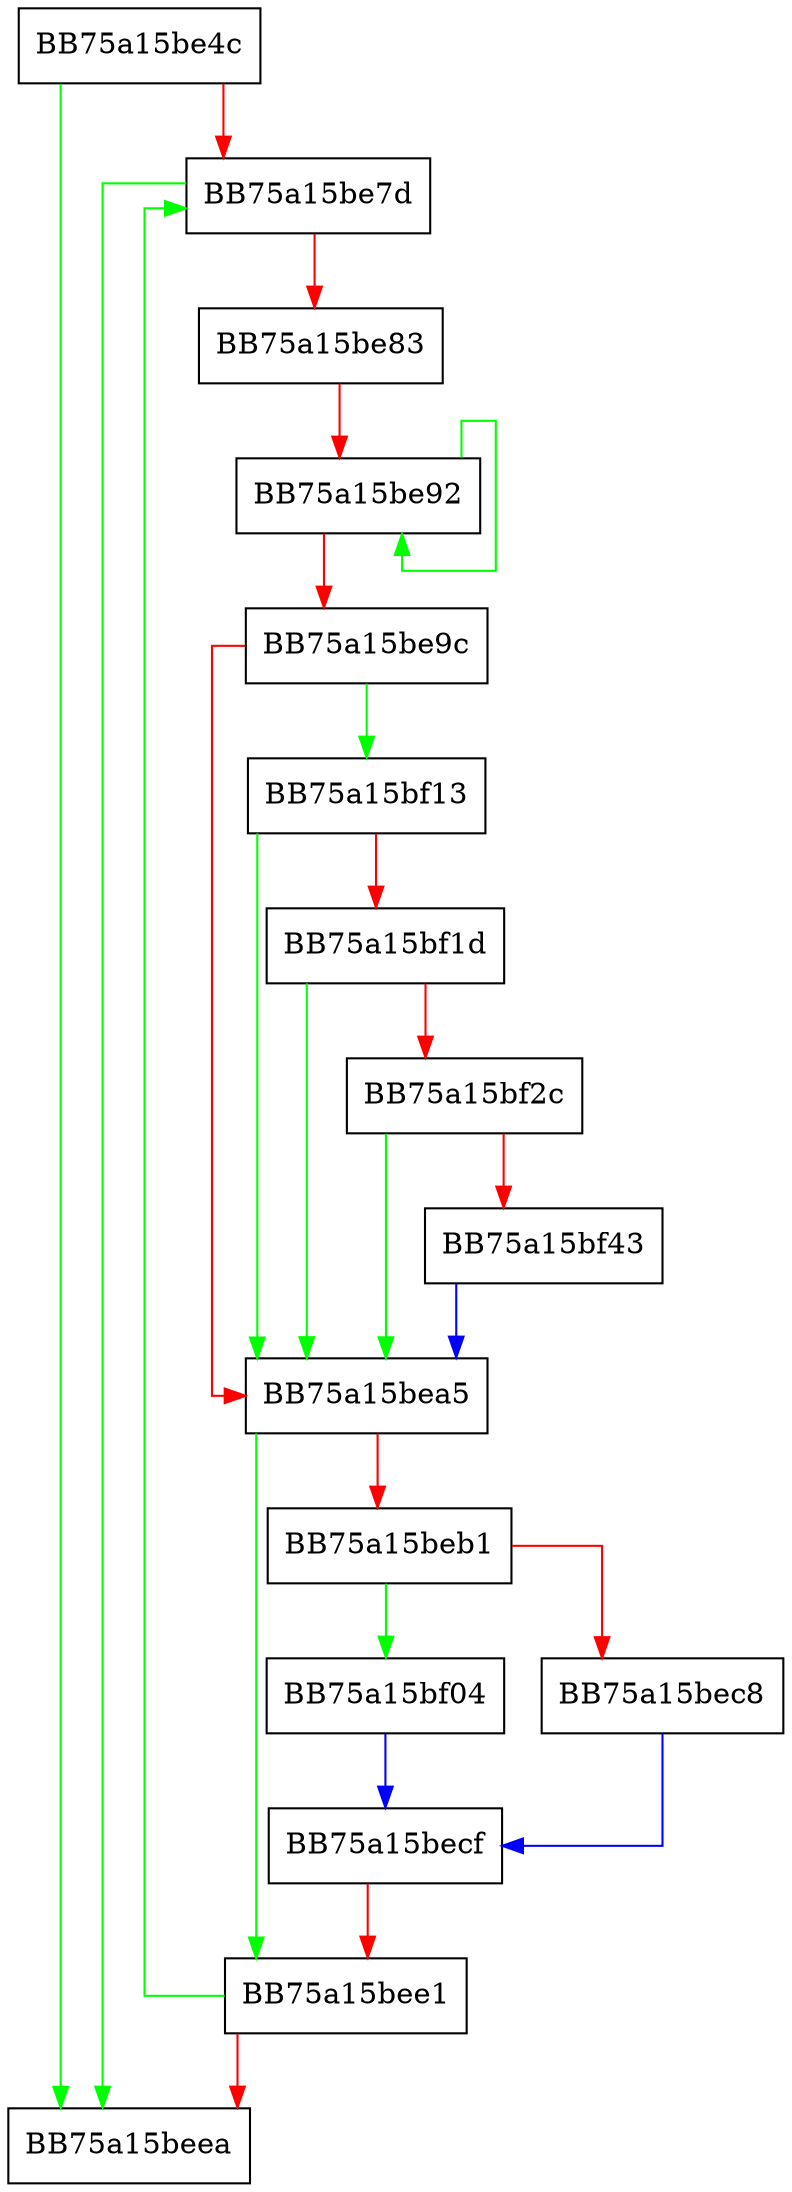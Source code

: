 digraph GetMultiStringCRC {
  node [shape="box"];
  graph [splines=ortho];
  BB75a15be4c -> BB75a15beea [color="green"];
  BB75a15be4c -> BB75a15be7d [color="red"];
  BB75a15be7d -> BB75a15beea [color="green"];
  BB75a15be7d -> BB75a15be83 [color="red"];
  BB75a15be83 -> BB75a15be92 [color="red"];
  BB75a15be92 -> BB75a15be92 [color="green"];
  BB75a15be92 -> BB75a15be9c [color="red"];
  BB75a15be9c -> BB75a15bf13 [color="green"];
  BB75a15be9c -> BB75a15bea5 [color="red"];
  BB75a15bea5 -> BB75a15bee1 [color="green"];
  BB75a15bea5 -> BB75a15beb1 [color="red"];
  BB75a15beb1 -> BB75a15bf04 [color="green"];
  BB75a15beb1 -> BB75a15bec8 [color="red"];
  BB75a15bec8 -> BB75a15becf [color="blue"];
  BB75a15becf -> BB75a15bee1 [color="red"];
  BB75a15bee1 -> BB75a15be7d [color="green"];
  BB75a15bee1 -> BB75a15beea [color="red"];
  BB75a15bf04 -> BB75a15becf [color="blue"];
  BB75a15bf13 -> BB75a15bea5 [color="green"];
  BB75a15bf13 -> BB75a15bf1d [color="red"];
  BB75a15bf1d -> BB75a15bea5 [color="green"];
  BB75a15bf1d -> BB75a15bf2c [color="red"];
  BB75a15bf2c -> BB75a15bea5 [color="green"];
  BB75a15bf2c -> BB75a15bf43 [color="red"];
  BB75a15bf43 -> BB75a15bea5 [color="blue"];
}